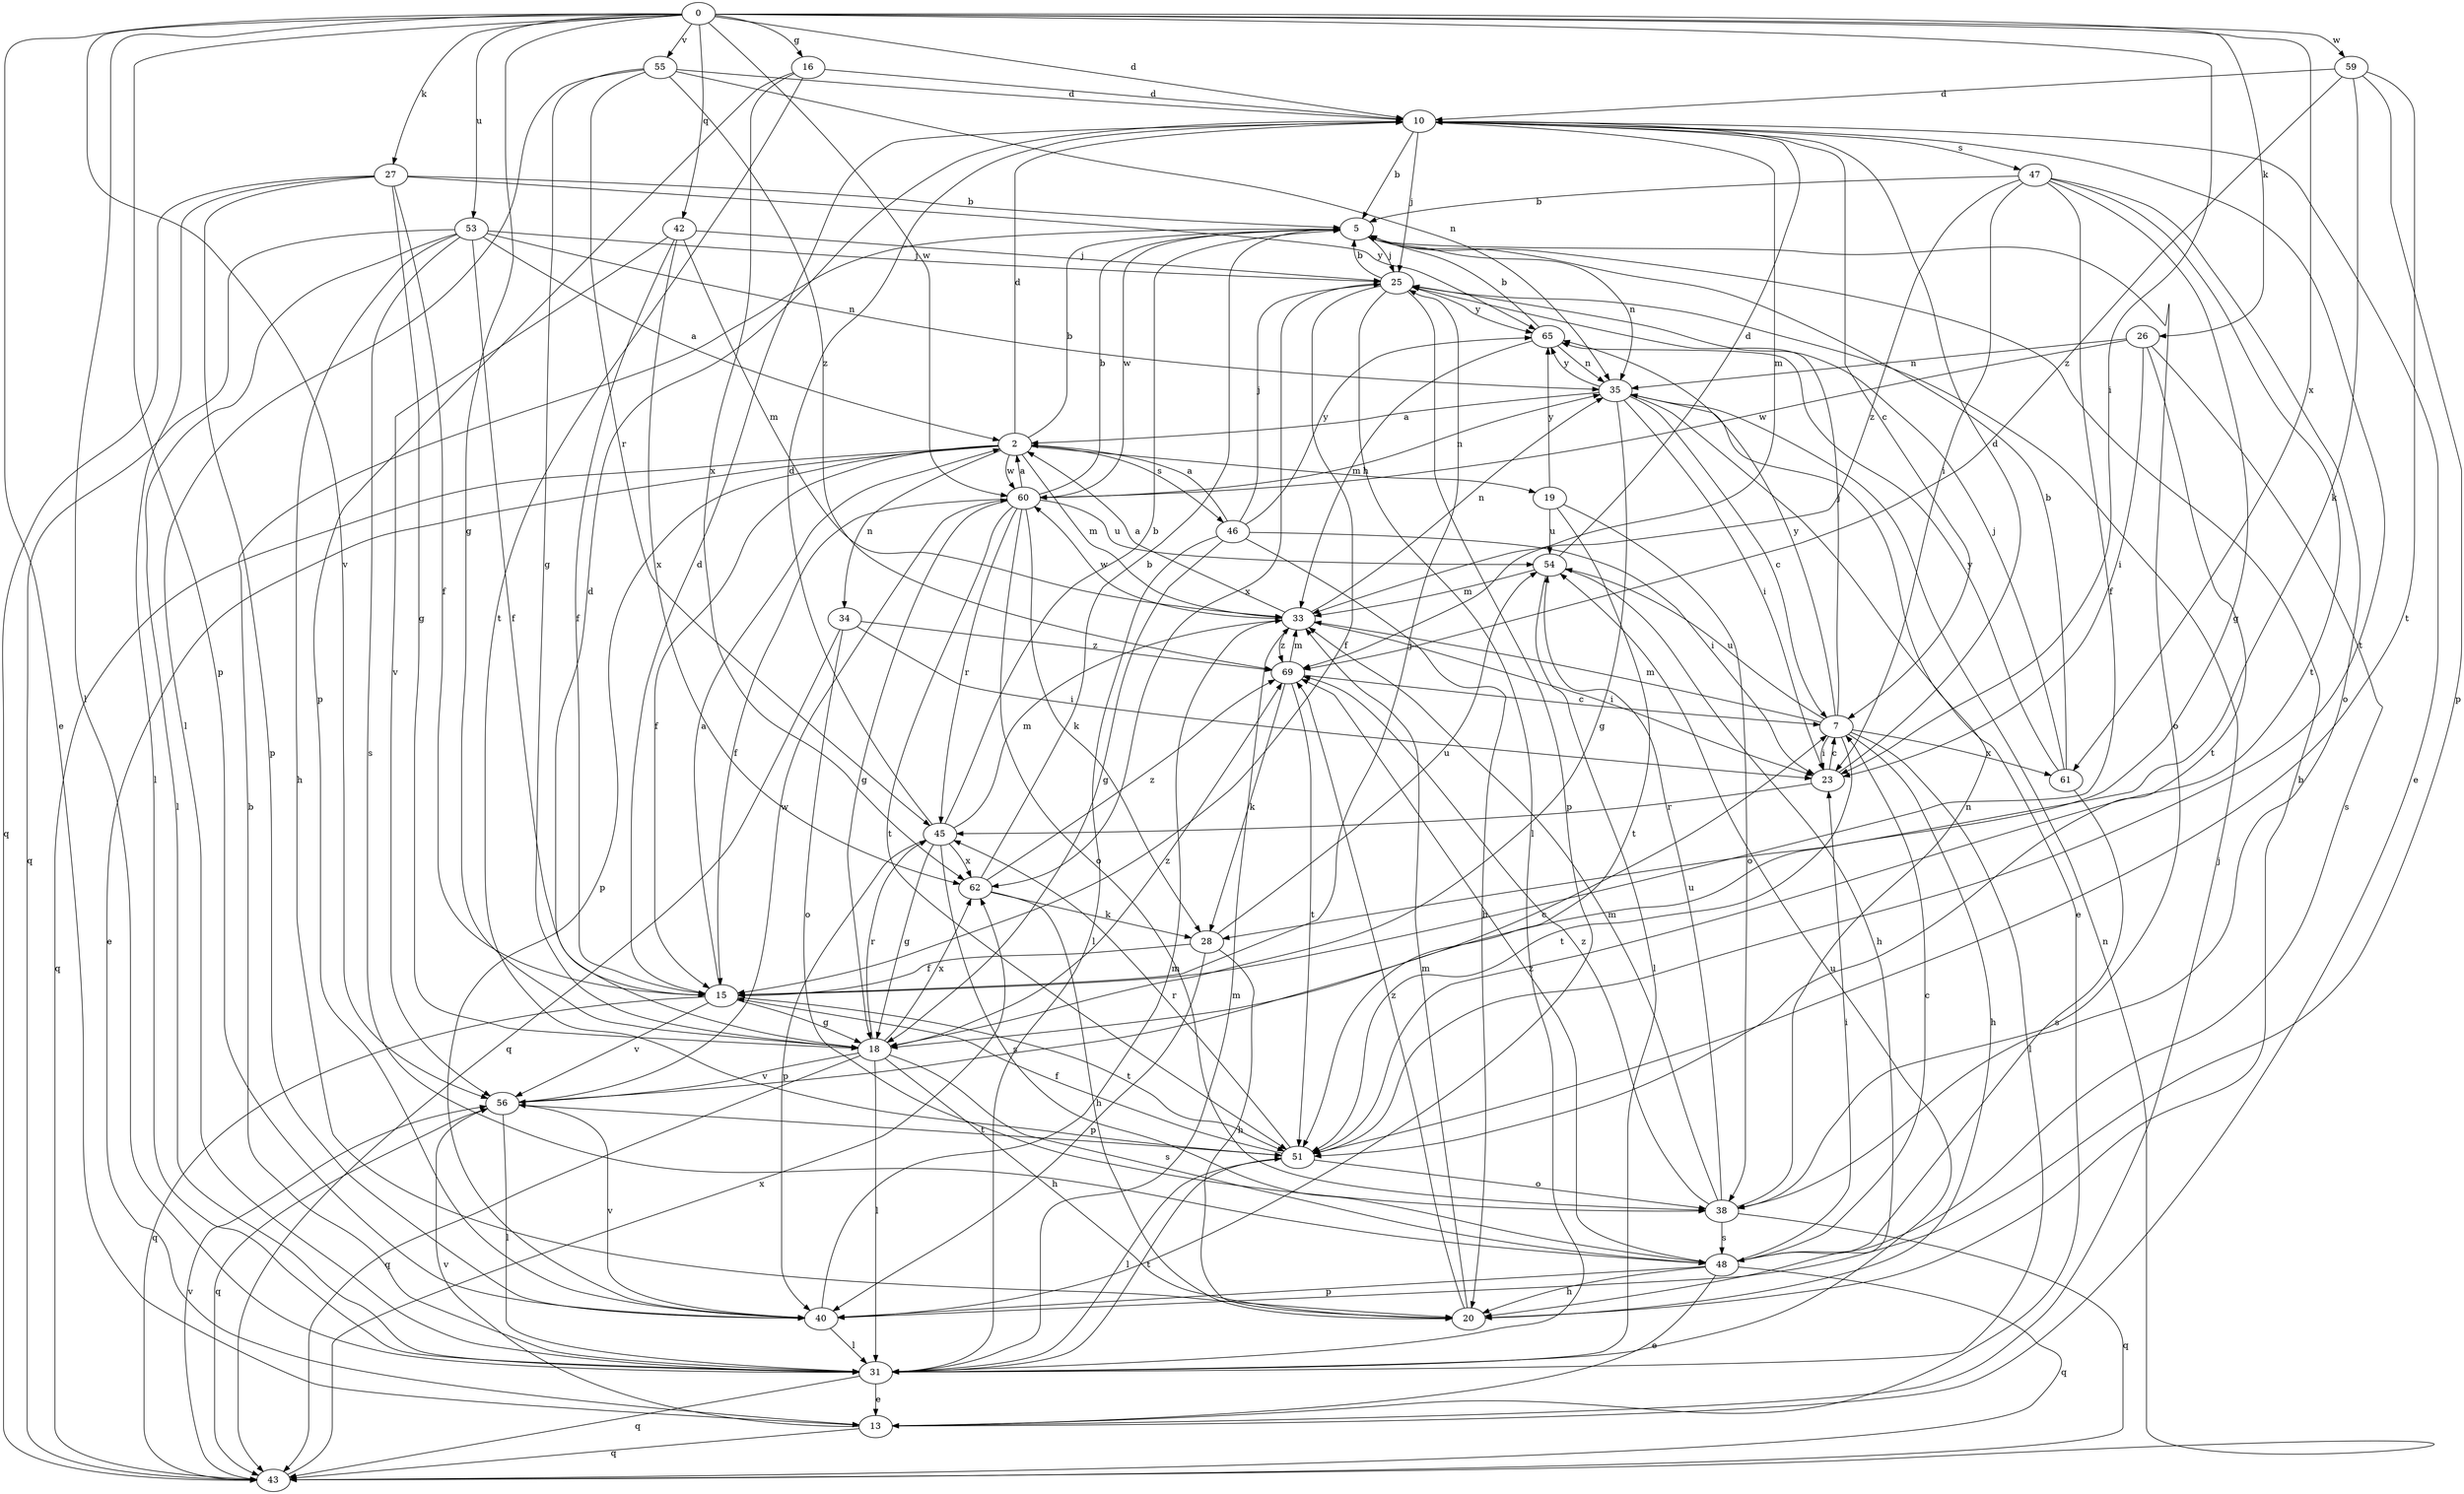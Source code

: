 strict digraph  {
0;
2;
5;
7;
10;
13;
15;
16;
18;
19;
20;
23;
25;
26;
27;
28;
31;
33;
34;
35;
38;
40;
42;
43;
45;
46;
47;
48;
51;
53;
54;
55;
56;
59;
60;
61;
62;
65;
69;
0 -> 10  [label=d];
0 -> 13  [label=e];
0 -> 16  [label=g];
0 -> 18  [label=g];
0 -> 23  [label=i];
0 -> 26  [label=k];
0 -> 27  [label=k];
0 -> 31  [label=l];
0 -> 40  [label=p];
0 -> 42  [label=q];
0 -> 53  [label=u];
0 -> 55  [label=v];
0 -> 56  [label=v];
0 -> 59  [label=w];
0 -> 60  [label=w];
0 -> 61  [label=x];
2 -> 5  [label=b];
2 -> 10  [label=d];
2 -> 13  [label=e];
2 -> 15  [label=f];
2 -> 19  [label=h];
2 -> 33  [label=m];
2 -> 34  [label=n];
2 -> 40  [label=p];
2 -> 43  [label=q];
2 -> 46  [label=s];
2 -> 60  [label=w];
5 -> 25  [label=j];
5 -> 35  [label=n];
5 -> 38  [label=o];
5 -> 60  [label=w];
7 -> 20  [label=h];
7 -> 23  [label=i];
7 -> 25  [label=j];
7 -> 31  [label=l];
7 -> 33  [label=m];
7 -> 51  [label=t];
7 -> 54  [label=u];
7 -> 61  [label=x];
7 -> 65  [label=y];
10 -> 5  [label=b];
10 -> 7  [label=c];
10 -> 13  [label=e];
10 -> 25  [label=j];
10 -> 33  [label=m];
10 -> 47  [label=s];
10 -> 51  [label=t];
13 -> 25  [label=j];
13 -> 43  [label=q];
13 -> 56  [label=v];
15 -> 2  [label=a];
15 -> 10  [label=d];
15 -> 18  [label=g];
15 -> 25  [label=j];
15 -> 43  [label=q];
15 -> 51  [label=t];
15 -> 56  [label=v];
16 -> 10  [label=d];
16 -> 40  [label=p];
16 -> 51  [label=t];
16 -> 62  [label=x];
18 -> 10  [label=d];
18 -> 20  [label=h];
18 -> 31  [label=l];
18 -> 43  [label=q];
18 -> 45  [label=r];
18 -> 48  [label=s];
18 -> 56  [label=v];
18 -> 62  [label=x];
18 -> 69  [label=z];
19 -> 38  [label=o];
19 -> 51  [label=t];
19 -> 54  [label=u];
19 -> 65  [label=y];
20 -> 5  [label=b];
20 -> 33  [label=m];
20 -> 69  [label=z];
23 -> 7  [label=c];
23 -> 10  [label=d];
23 -> 45  [label=r];
25 -> 5  [label=b];
25 -> 15  [label=f];
25 -> 31  [label=l];
25 -> 40  [label=p];
25 -> 62  [label=x];
25 -> 65  [label=y];
26 -> 23  [label=i];
26 -> 35  [label=n];
26 -> 48  [label=s];
26 -> 51  [label=t];
26 -> 60  [label=w];
27 -> 5  [label=b];
27 -> 15  [label=f];
27 -> 18  [label=g];
27 -> 31  [label=l];
27 -> 40  [label=p];
27 -> 43  [label=q];
27 -> 65  [label=y];
28 -> 15  [label=f];
28 -> 20  [label=h];
28 -> 40  [label=p];
28 -> 54  [label=u];
31 -> 5  [label=b];
31 -> 13  [label=e];
31 -> 33  [label=m];
31 -> 43  [label=q];
31 -> 51  [label=t];
31 -> 54  [label=u];
33 -> 2  [label=a];
33 -> 23  [label=i];
33 -> 35  [label=n];
33 -> 60  [label=w];
33 -> 69  [label=z];
34 -> 23  [label=i];
34 -> 38  [label=o];
34 -> 43  [label=q];
34 -> 69  [label=z];
35 -> 2  [label=a];
35 -> 7  [label=c];
35 -> 13  [label=e];
35 -> 18  [label=g];
35 -> 23  [label=i];
35 -> 65  [label=y];
38 -> 33  [label=m];
38 -> 35  [label=n];
38 -> 43  [label=q];
38 -> 48  [label=s];
38 -> 54  [label=u];
38 -> 69  [label=z];
40 -> 31  [label=l];
40 -> 33  [label=m];
40 -> 56  [label=v];
42 -> 15  [label=f];
42 -> 25  [label=j];
42 -> 33  [label=m];
42 -> 56  [label=v];
42 -> 62  [label=x];
43 -> 35  [label=n];
43 -> 56  [label=v];
43 -> 62  [label=x];
45 -> 5  [label=b];
45 -> 10  [label=d];
45 -> 18  [label=g];
45 -> 33  [label=m];
45 -> 40  [label=p];
45 -> 48  [label=s];
45 -> 62  [label=x];
46 -> 2  [label=a];
46 -> 18  [label=g];
46 -> 20  [label=h];
46 -> 23  [label=i];
46 -> 25  [label=j];
46 -> 31  [label=l];
46 -> 65  [label=y];
47 -> 5  [label=b];
47 -> 15  [label=f];
47 -> 18  [label=g];
47 -> 23  [label=i];
47 -> 38  [label=o];
47 -> 51  [label=t];
47 -> 69  [label=z];
48 -> 7  [label=c];
48 -> 13  [label=e];
48 -> 20  [label=h];
48 -> 23  [label=i];
48 -> 40  [label=p];
48 -> 43  [label=q];
48 -> 69  [label=z];
51 -> 15  [label=f];
51 -> 31  [label=l];
51 -> 38  [label=o];
51 -> 45  [label=r];
53 -> 2  [label=a];
53 -> 15  [label=f];
53 -> 20  [label=h];
53 -> 25  [label=j];
53 -> 31  [label=l];
53 -> 35  [label=n];
53 -> 43  [label=q];
53 -> 48  [label=s];
54 -> 10  [label=d];
54 -> 20  [label=h];
54 -> 31  [label=l];
54 -> 33  [label=m];
55 -> 10  [label=d];
55 -> 18  [label=g];
55 -> 31  [label=l];
55 -> 35  [label=n];
55 -> 45  [label=r];
55 -> 69  [label=z];
56 -> 7  [label=c];
56 -> 31  [label=l];
56 -> 43  [label=q];
56 -> 51  [label=t];
56 -> 60  [label=w];
59 -> 10  [label=d];
59 -> 28  [label=k];
59 -> 40  [label=p];
59 -> 51  [label=t];
59 -> 69  [label=z];
60 -> 2  [label=a];
60 -> 5  [label=b];
60 -> 15  [label=f];
60 -> 18  [label=g];
60 -> 28  [label=k];
60 -> 35  [label=n];
60 -> 38  [label=o];
60 -> 45  [label=r];
60 -> 51  [label=t];
60 -> 54  [label=u];
61 -> 5  [label=b];
61 -> 25  [label=j];
61 -> 48  [label=s];
61 -> 65  [label=y];
62 -> 5  [label=b];
62 -> 20  [label=h];
62 -> 28  [label=k];
62 -> 69  [label=z];
65 -> 5  [label=b];
65 -> 33  [label=m];
65 -> 35  [label=n];
69 -> 7  [label=c];
69 -> 28  [label=k];
69 -> 33  [label=m];
69 -> 51  [label=t];
}
